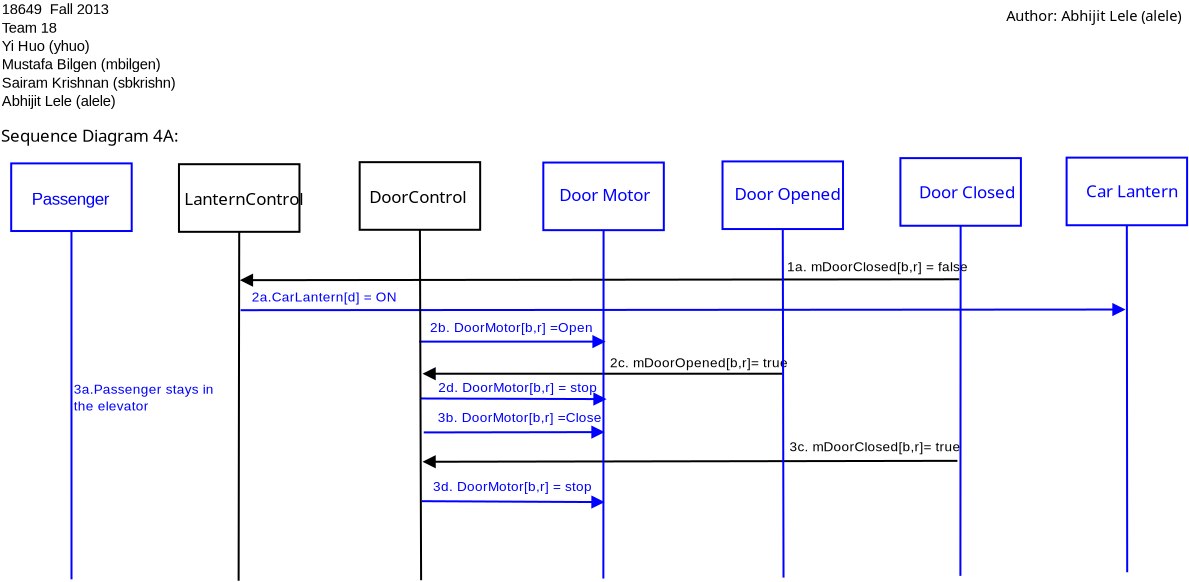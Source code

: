 <?xml version="1.0" encoding="UTF-8"?>
<dia:diagram xmlns:dia="http://www.lysator.liu.se/~alla/dia/">
  <dia:layer name="Background" visible="true" active="true">
    <dia:object type="Standard - Box" version="0" id="O0">
      <dia:attribute name="obj_pos">
        <dia:point val="54.139,8.285"/>
      </dia:attribute>
      <dia:attribute name="obj_bb">
        <dia:rectangle val="54.089,8.235;60.214,11.715"/>
      </dia:attribute>
      <dia:attribute name="elem_corner">
        <dia:point val="54.139,8.285"/>
      </dia:attribute>
      <dia:attribute name="elem_width">
        <dia:real val="6.025"/>
      </dia:attribute>
      <dia:attribute name="elem_height">
        <dia:real val="3.381"/>
      </dia:attribute>
      <dia:attribute name="border_width">
        <dia:real val="0.1"/>
      </dia:attribute>
      <dia:attribute name="border_color">
        <dia:color val="#0000ff"/>
      </dia:attribute>
      <dia:attribute name="show_background">
        <dia:boolean val="true"/>
      </dia:attribute>
    </dia:object>
    <dia:object type="Standard - Box" version="0" id="O1">
      <dia:attribute name="obj_pos">
        <dia:point val="9.757,8.614"/>
      </dia:attribute>
      <dia:attribute name="obj_bb">
        <dia:rectangle val="9.707,8.564;15.832,12.045"/>
      </dia:attribute>
      <dia:attribute name="elem_corner">
        <dia:point val="9.757,8.614"/>
      </dia:attribute>
      <dia:attribute name="elem_width">
        <dia:real val="6.025"/>
      </dia:attribute>
      <dia:attribute name="elem_height">
        <dia:real val="3.381"/>
      </dia:attribute>
      <dia:attribute name="border_width">
        <dia:real val="0.1"/>
      </dia:attribute>
      <dia:attribute name="show_background">
        <dia:boolean val="true"/>
      </dia:attribute>
    </dia:object>
    <dia:object type="Standard - Box" version="0" id="O2">
      <dia:attribute name="obj_pos">
        <dia:point val="18.792,8.512"/>
      </dia:attribute>
      <dia:attribute name="obj_bb">
        <dia:rectangle val="18.742,8.462;24.867,11.943"/>
      </dia:attribute>
      <dia:attribute name="elem_corner">
        <dia:point val="18.792,8.512"/>
      </dia:attribute>
      <dia:attribute name="elem_width">
        <dia:real val="6.025"/>
      </dia:attribute>
      <dia:attribute name="elem_height">
        <dia:real val="3.381"/>
      </dia:attribute>
      <dia:attribute name="border_width">
        <dia:real val="0.1"/>
      </dia:attribute>
      <dia:attribute name="show_background">
        <dia:boolean val="true"/>
      </dia:attribute>
    </dia:object>
    <dia:object type="Standard - Box" version="0" id="O3">
      <dia:attribute name="obj_pos">
        <dia:point val="27.975,8.531"/>
      </dia:attribute>
      <dia:attribute name="obj_bb">
        <dia:rectangle val="27.925,8.481;34.05,11.961"/>
      </dia:attribute>
      <dia:attribute name="elem_corner">
        <dia:point val="27.975,8.531"/>
      </dia:attribute>
      <dia:attribute name="elem_width">
        <dia:real val="6.025"/>
      </dia:attribute>
      <dia:attribute name="elem_height">
        <dia:real val="3.381"/>
      </dia:attribute>
      <dia:attribute name="border_width">
        <dia:real val="0.1"/>
      </dia:attribute>
      <dia:attribute name="border_color">
        <dia:color val="#0000ff"/>
      </dia:attribute>
      <dia:attribute name="show_background">
        <dia:boolean val="true"/>
      </dia:attribute>
    </dia:object>
    <dia:object type="Standard - Box" version="0" id="O4">
      <dia:attribute name="obj_pos">
        <dia:point val="45.829,8.31"/>
      </dia:attribute>
      <dia:attribute name="obj_bb">
        <dia:rectangle val="45.779,8.26;51.904,11.74"/>
      </dia:attribute>
      <dia:attribute name="elem_corner">
        <dia:point val="45.829,8.31"/>
      </dia:attribute>
      <dia:attribute name="elem_width">
        <dia:real val="6.025"/>
      </dia:attribute>
      <dia:attribute name="elem_height">
        <dia:real val="3.381"/>
      </dia:attribute>
      <dia:attribute name="border_width">
        <dia:real val="0.1"/>
      </dia:attribute>
      <dia:attribute name="border_color">
        <dia:color val="#0000ff"/>
      </dia:attribute>
      <dia:attribute name="show_background">
        <dia:boolean val="true"/>
      </dia:attribute>
    </dia:object>
    <dia:object type="Standard - Box" version="0" id="O5">
      <dia:attribute name="obj_pos">
        <dia:point val="36.935,8.475"/>
      </dia:attribute>
      <dia:attribute name="obj_bb">
        <dia:rectangle val="36.885,8.425;43.01,11.905"/>
      </dia:attribute>
      <dia:attribute name="elem_corner">
        <dia:point val="36.935,8.475"/>
      </dia:attribute>
      <dia:attribute name="elem_width">
        <dia:real val="6.025"/>
      </dia:attribute>
      <dia:attribute name="elem_height">
        <dia:real val="3.381"/>
      </dia:attribute>
      <dia:attribute name="border_width">
        <dia:real val="0.1"/>
      </dia:attribute>
      <dia:attribute name="border_color">
        <dia:color val="#0000ff"/>
      </dia:attribute>
      <dia:attribute name="show_background">
        <dia:boolean val="true"/>
      </dia:attribute>
    </dia:object>
    <dia:object type="Standard - Box" version="0" id="O6">
      <dia:attribute name="obj_pos">
        <dia:point val="1.369,8.574"/>
      </dia:attribute>
      <dia:attribute name="obj_bb">
        <dia:rectangle val="1.319,8.524;7.444,12.004"/>
      </dia:attribute>
      <dia:attribute name="elem_corner">
        <dia:point val="1.369,8.574"/>
      </dia:attribute>
      <dia:attribute name="elem_width">
        <dia:real val="6.025"/>
      </dia:attribute>
      <dia:attribute name="elem_height">
        <dia:real val="3.381"/>
      </dia:attribute>
      <dia:attribute name="border_width">
        <dia:real val="0.1"/>
      </dia:attribute>
      <dia:attribute name="border_color">
        <dia:color val="#0000ff"/>
      </dia:attribute>
      <dia:attribute name="show_background">
        <dia:boolean val="true"/>
      </dia:attribute>
    </dia:object>
    <dia:object type="Standard - Text" version="1" id="O7">
      <dia:attribute name="obj_pos">
        <dia:point val="2.396,10.636"/>
      </dia:attribute>
      <dia:attribute name="obj_bb">
        <dia:rectangle val="2.396,9.868;6.456,10.816"/>
      </dia:attribute>
      <dia:attribute name="text">
        <dia:composite type="text">
          <dia:attribute name="string">
            <dia:string>#Passenger#</dia:string>
          </dia:attribute>
          <dia:attribute name="font">
            <dia:font family="Arial" style="0" name="Helvetica"/>
          </dia:attribute>
          <dia:attribute name="height">
            <dia:real val="1.058"/>
          </dia:attribute>
          <dia:attribute name="pos">
            <dia:point val="2.396,10.636"/>
          </dia:attribute>
          <dia:attribute name="color">
            <dia:color val="#0000ff"/>
          </dia:attribute>
          <dia:attribute name="alignment">
            <dia:enum val="0"/>
          </dia:attribute>
        </dia:composite>
      </dia:attribute>
      <dia:attribute name="valign">
        <dia:enum val="3"/>
      </dia:attribute>
    </dia:object>
    <dia:object type="Standard - Text" version="1" id="O8">
      <dia:attribute name="obj_pos">
        <dia:point val="10.026,10.659"/>
      </dia:attribute>
      <dia:attribute name="obj_bb">
        <dia:rectangle val="10.026,9.811;15.553,10.834"/>
      </dia:attribute>
      <dia:attribute name="text">
        <dia:composite type="text">
          <dia:attribute name="string">
            <dia:string>#LanternControl#</dia:string>
          </dia:attribute>
          <dia:attribute name="font">
            <dia:font family="sans" style="0" name="Helvetica"/>
          </dia:attribute>
          <dia:attribute name="height">
            <dia:real val="1.058"/>
          </dia:attribute>
          <dia:attribute name="pos">
            <dia:point val="10.026,10.659"/>
          </dia:attribute>
          <dia:attribute name="color">
            <dia:color val="#000000"/>
          </dia:attribute>
          <dia:attribute name="alignment">
            <dia:enum val="0"/>
          </dia:attribute>
        </dia:composite>
      </dia:attribute>
      <dia:attribute name="valign">
        <dia:enum val="3"/>
      </dia:attribute>
    </dia:object>
    <dia:object type="Standard - Text" version="1" id="O9">
      <dia:attribute name="obj_pos">
        <dia:point val="19.276,10.559"/>
      </dia:attribute>
      <dia:attribute name="obj_bb">
        <dia:rectangle val="19.276,9.711;23.759,10.734"/>
      </dia:attribute>
      <dia:attribute name="text">
        <dia:composite type="text">
          <dia:attribute name="string">
            <dia:string>#DoorControl#</dia:string>
          </dia:attribute>
          <dia:attribute name="font">
            <dia:font family="sans" style="0" name="Helvetica"/>
          </dia:attribute>
          <dia:attribute name="height">
            <dia:real val="1.058"/>
          </dia:attribute>
          <dia:attribute name="pos">
            <dia:point val="19.276,10.559"/>
          </dia:attribute>
          <dia:attribute name="color">
            <dia:color val="#000000"/>
          </dia:attribute>
          <dia:attribute name="alignment">
            <dia:enum val="0"/>
          </dia:attribute>
        </dia:composite>
      </dia:attribute>
      <dia:attribute name="valign">
        <dia:enum val="3"/>
      </dia:attribute>
    </dia:object>
    <dia:object type="Standard - Text" version="1" id="O10">
      <dia:attribute name="obj_pos">
        <dia:point val="28.776,10.459"/>
      </dia:attribute>
      <dia:attribute name="obj_bb">
        <dia:rectangle val="28.776,9.611;33.001,10.634"/>
      </dia:attribute>
      <dia:attribute name="text">
        <dia:composite type="text">
          <dia:attribute name="string">
            <dia:string>#Door Motor#</dia:string>
          </dia:attribute>
          <dia:attribute name="font">
            <dia:font family="sans" style="0" name="Helvetica"/>
          </dia:attribute>
          <dia:attribute name="height">
            <dia:real val="1.058"/>
          </dia:attribute>
          <dia:attribute name="pos">
            <dia:point val="28.776,10.459"/>
          </dia:attribute>
          <dia:attribute name="color">
            <dia:color val="#0000ff"/>
          </dia:attribute>
          <dia:attribute name="alignment">
            <dia:enum val="0"/>
          </dia:attribute>
        </dia:composite>
      </dia:attribute>
      <dia:attribute name="valign">
        <dia:enum val="3"/>
      </dia:attribute>
    </dia:object>
    <dia:object type="Standard - Text" version="1" id="O11">
      <dia:attribute name="obj_pos">
        <dia:point val="37.539,10.403"/>
      </dia:attribute>
      <dia:attribute name="obj_bb">
        <dia:rectangle val="37.539,9.555;42.501,10.578"/>
      </dia:attribute>
      <dia:attribute name="text">
        <dia:composite type="text">
          <dia:attribute name="string">
            <dia:string>#Door Opened#</dia:string>
          </dia:attribute>
          <dia:attribute name="font">
            <dia:font family="sans" style="0" name="Helvetica"/>
          </dia:attribute>
          <dia:attribute name="height">
            <dia:real val="1.058"/>
          </dia:attribute>
          <dia:attribute name="pos">
            <dia:point val="37.539,10.403"/>
          </dia:attribute>
          <dia:attribute name="color">
            <dia:color val="#0000ff"/>
          </dia:attribute>
          <dia:attribute name="alignment">
            <dia:enum val="0"/>
          </dia:attribute>
        </dia:composite>
      </dia:attribute>
      <dia:attribute name="valign">
        <dia:enum val="3"/>
      </dia:attribute>
    </dia:object>
    <dia:object type="Standard - Text" version="1" id="O12">
      <dia:attribute name="obj_pos">
        <dia:point val="46.756,10.315"/>
      </dia:attribute>
      <dia:attribute name="obj_bb">
        <dia:rectangle val="46.756,9.468;51.273,10.49"/>
      </dia:attribute>
      <dia:attribute name="text">
        <dia:composite type="text">
          <dia:attribute name="string">
            <dia:string>#Door Closed#</dia:string>
          </dia:attribute>
          <dia:attribute name="font">
            <dia:font family="sans" style="0" name="Helvetica"/>
          </dia:attribute>
          <dia:attribute name="height">
            <dia:real val="1.058"/>
          </dia:attribute>
          <dia:attribute name="pos">
            <dia:point val="46.756,10.315"/>
          </dia:attribute>
          <dia:attribute name="color">
            <dia:color val="#0000ff"/>
          </dia:attribute>
          <dia:attribute name="alignment">
            <dia:enum val="0"/>
          </dia:attribute>
        </dia:composite>
      </dia:attribute>
      <dia:attribute name="valign">
        <dia:enum val="3"/>
      </dia:attribute>
    </dia:object>
    <dia:object type="Standard - Text" version="1" id="O13">
      <dia:attribute name="obj_pos">
        <dia:point val="55.106,10.265"/>
      </dia:attribute>
      <dia:attribute name="obj_bb">
        <dia:rectangle val="55.106,9.418;59.476,10.44"/>
      </dia:attribute>
      <dia:attribute name="text">
        <dia:composite type="text">
          <dia:attribute name="string">
            <dia:string>#Car Lantern#</dia:string>
          </dia:attribute>
          <dia:attribute name="font">
            <dia:font family="sans" style="0" name="Helvetica"/>
          </dia:attribute>
          <dia:attribute name="height">
            <dia:real val="1.058"/>
          </dia:attribute>
          <dia:attribute name="pos">
            <dia:point val="55.106,10.265"/>
          </dia:attribute>
          <dia:attribute name="color">
            <dia:color val="#0000ff"/>
          </dia:attribute>
          <dia:attribute name="alignment">
            <dia:enum val="0"/>
          </dia:attribute>
        </dia:composite>
      </dia:attribute>
      <dia:attribute name="valign">
        <dia:enum val="3"/>
      </dia:attribute>
    </dia:object>
    <dia:object type="Standard - Line" version="0" id="O14">
      <dia:attribute name="obj_pos">
        <dia:point val="12.839,15.913"/>
      </dia:attribute>
      <dia:attribute name="obj_bb">
        <dia:rectangle val="12.789,15.55;57.137,16.212"/>
      </dia:attribute>
      <dia:attribute name="conn_endpoints">
        <dia:point val="12.839,15.913"/>
        <dia:point val="57.025,15.881"/>
      </dia:attribute>
      <dia:attribute name="numcp">
        <dia:int val="1"/>
      </dia:attribute>
      <dia:attribute name="line_color">
        <dia:color val="#0000ff"/>
      </dia:attribute>
      <dia:attribute name="end_arrow">
        <dia:enum val="3"/>
      </dia:attribute>
      <dia:attribute name="end_arrow_length">
        <dia:real val="0.5"/>
      </dia:attribute>
      <dia:attribute name="end_arrow_width">
        <dia:real val="0.5"/>
      </dia:attribute>
    </dia:object>
    <dia:object type="Standard - Text" version="1" id="O15">
      <dia:attribute name="obj_pos">
        <dia:point val="13.393,15.48"/>
      </dia:attribute>
      <dia:attribute name="obj_bb">
        <dia:rectangle val="13.393,14.867;20.268,15.622"/>
      </dia:attribute>
      <dia:attribute name="text">
        <dia:composite type="text">
          <dia:attribute name="string">
            <dia:string>#2a.CarLantern[d] = ON#</dia:string>
          </dia:attribute>
          <dia:attribute name="font">
            <dia:font family="Arial" style="0" name="Helvetica"/>
          </dia:attribute>
          <dia:attribute name="height">
            <dia:real val="0.847"/>
          </dia:attribute>
          <dia:attribute name="pos">
            <dia:point val="13.393,15.48"/>
          </dia:attribute>
          <dia:attribute name="color">
            <dia:color val="#0000ff"/>
          </dia:attribute>
          <dia:attribute name="alignment">
            <dia:enum val="0"/>
          </dia:attribute>
        </dia:composite>
      </dia:attribute>
      <dia:attribute name="valign">
        <dia:enum val="3"/>
      </dia:attribute>
    </dia:object>
    <dia:object type="Standard - Line" version="0" id="O16">
      <dia:attribute name="obj_pos">
        <dia:point val="21.767,17.485"/>
      </dia:attribute>
      <dia:attribute name="obj_bb">
        <dia:rectangle val="21.716,17.154;31.14,17.816"/>
      </dia:attribute>
      <dia:attribute name="conn_endpoints">
        <dia:point val="21.767,17.485"/>
        <dia:point val="31.028,17.485"/>
      </dia:attribute>
      <dia:attribute name="numcp">
        <dia:int val="1"/>
      </dia:attribute>
      <dia:attribute name="line_color">
        <dia:color val="#0000ff"/>
      </dia:attribute>
      <dia:attribute name="end_arrow">
        <dia:enum val="3"/>
      </dia:attribute>
      <dia:attribute name="end_arrow_length">
        <dia:real val="0.5"/>
      </dia:attribute>
      <dia:attribute name="end_arrow_width">
        <dia:real val="0.5"/>
      </dia:attribute>
    </dia:object>
    <dia:object type="Standard - Text" version="1" id="O17">
      <dia:attribute name="obj_pos">
        <dia:point val="22.305,17.009"/>
      </dia:attribute>
      <dia:attribute name="obj_bb">
        <dia:rectangle val="22.305,16.396;30.045,17.151"/>
      </dia:attribute>
      <dia:attribute name="text">
        <dia:composite type="text">
          <dia:attribute name="string">
            <dia:string>#2b. DoorMotor[b,r] =Open#</dia:string>
          </dia:attribute>
          <dia:attribute name="font">
            <dia:font family="Arial" style="0" name="Helvetica"/>
          </dia:attribute>
          <dia:attribute name="height">
            <dia:real val="0.847"/>
          </dia:attribute>
          <dia:attribute name="pos">
            <dia:point val="22.305,17.009"/>
          </dia:attribute>
          <dia:attribute name="color">
            <dia:color val="#0000ff"/>
          </dia:attribute>
          <dia:attribute name="alignment">
            <dia:enum val="0"/>
          </dia:attribute>
        </dia:composite>
      </dia:attribute>
      <dia:attribute name="valign">
        <dia:enum val="3"/>
      </dia:attribute>
    </dia:object>
    <dia:object type="Standard - Line" version="0" id="O18">
      <dia:attribute name="obj_pos">
        <dia:point val="39.923,19.09"/>
      </dia:attribute>
      <dia:attribute name="obj_bb">
        <dia:rectangle val="21.884,18.759;39.973,19.421"/>
      </dia:attribute>
      <dia:attribute name="conn_endpoints">
        <dia:point val="39.923,19.09"/>
        <dia:point val="21.996,19.09"/>
      </dia:attribute>
      <dia:attribute name="numcp">
        <dia:int val="1"/>
      </dia:attribute>
      <dia:attribute name="end_arrow">
        <dia:enum val="3"/>
      </dia:attribute>
      <dia:attribute name="end_arrow_length">
        <dia:real val="0.5"/>
      </dia:attribute>
      <dia:attribute name="end_arrow_width">
        <dia:real val="0.5"/>
      </dia:attribute>
    </dia:object>
    <dia:object type="Standard - Text" version="1" id="O19">
      <dia:attribute name="obj_pos">
        <dia:point val="31.312,18.771"/>
      </dia:attribute>
      <dia:attribute name="obj_bb">
        <dia:rectangle val="31.312,18.159;39.77,18.914"/>
      </dia:attribute>
      <dia:attribute name="text">
        <dia:composite type="text">
          <dia:attribute name="string">
            <dia:string>#2c. mDoorOpened[b,r]= true#</dia:string>
          </dia:attribute>
          <dia:attribute name="font">
            <dia:font family="Arial" style="0" name="Helvetica"/>
          </dia:attribute>
          <dia:attribute name="height">
            <dia:real val="0.847"/>
          </dia:attribute>
          <dia:attribute name="pos">
            <dia:point val="31.312,18.771"/>
          </dia:attribute>
          <dia:attribute name="color">
            <dia:color val="#000000"/>
          </dia:attribute>
          <dia:attribute name="alignment">
            <dia:enum val="0"/>
          </dia:attribute>
        </dia:composite>
      </dia:attribute>
      <dia:attribute name="valign">
        <dia:enum val="3"/>
      </dia:attribute>
    </dia:object>
    <dia:object type="Standard - Line" version="0" id="O20">
      <dia:attribute name="obj_pos">
        <dia:point val="21.812,20.328"/>
      </dia:attribute>
      <dia:attribute name="obj_bb">
        <dia:rectangle val="21.762,20.026;31.188,20.688"/>
      </dia:attribute>
      <dia:attribute name="conn_endpoints">
        <dia:point val="21.812,20.328"/>
        <dia:point val="31.076,20.359"/>
      </dia:attribute>
      <dia:attribute name="numcp">
        <dia:int val="1"/>
      </dia:attribute>
      <dia:attribute name="line_color">
        <dia:color val="#0000ff"/>
      </dia:attribute>
      <dia:attribute name="end_arrow">
        <dia:enum val="3"/>
      </dia:attribute>
      <dia:attribute name="end_arrow_length">
        <dia:real val="0.5"/>
      </dia:attribute>
      <dia:attribute name="end_arrow_width">
        <dia:real val="0.5"/>
      </dia:attribute>
    </dia:object>
    <dia:object type="Standard - Text" version="1" id="O21">
      <dia:attribute name="obj_pos">
        <dia:point val="22.718,20.009"/>
      </dia:attribute>
      <dia:attribute name="obj_bb">
        <dia:rectangle val="22.718,19.396;30.267,20.151"/>
      </dia:attribute>
      <dia:attribute name="text">
        <dia:composite type="text">
          <dia:attribute name="string">
            <dia:string>#2d. DoorMotor[b,r] = stop#</dia:string>
          </dia:attribute>
          <dia:attribute name="font">
            <dia:font family="Arial" style="0" name="Helvetica"/>
          </dia:attribute>
          <dia:attribute name="height">
            <dia:real val="0.847"/>
          </dia:attribute>
          <dia:attribute name="pos">
            <dia:point val="22.718,20.009"/>
          </dia:attribute>
          <dia:attribute name="color">
            <dia:color val="#0000ff"/>
          </dia:attribute>
          <dia:attribute name="alignment">
            <dia:enum val="0"/>
          </dia:attribute>
        </dia:composite>
      </dia:attribute>
      <dia:attribute name="valign">
        <dia:enum val="3"/>
      </dia:attribute>
    </dia:object>
    <dia:object type="Standard - Line" version="0" id="O22">
      <dia:attribute name="obj_pos">
        <dia:point val="21.996,22.025"/>
      </dia:attribute>
      <dia:attribute name="obj_bb">
        <dia:rectangle val="21.946,21.679;31.088,22.341"/>
      </dia:attribute>
      <dia:attribute name="conn_endpoints">
        <dia:point val="21.996,22.025"/>
        <dia:point val="30.976,22.009"/>
      </dia:attribute>
      <dia:attribute name="numcp">
        <dia:int val="1"/>
      </dia:attribute>
      <dia:attribute name="line_color">
        <dia:color val="#0000ff"/>
      </dia:attribute>
      <dia:attribute name="end_arrow">
        <dia:enum val="3"/>
      </dia:attribute>
      <dia:attribute name="end_arrow_length">
        <dia:real val="0.5"/>
      </dia:attribute>
      <dia:attribute name="end_arrow_width">
        <dia:real val="0.5"/>
      </dia:attribute>
    </dia:object>
    <dia:object type="Standard - Line" version="0" id="O23">
      <dia:attribute name="obj_pos">
        <dia:point val="48.68,23.446"/>
      </dia:attribute>
      <dia:attribute name="obj_bb">
        <dia:rectangle val="21.884,23.16;48.73,23.822"/>
      </dia:attribute>
      <dia:attribute name="conn_endpoints">
        <dia:point val="48.68,23.446"/>
        <dia:point val="21.996,23.492"/>
      </dia:attribute>
      <dia:attribute name="numcp">
        <dia:int val="1"/>
      </dia:attribute>
      <dia:attribute name="end_arrow">
        <dia:enum val="3"/>
      </dia:attribute>
      <dia:attribute name="end_arrow_length">
        <dia:real val="0.5"/>
      </dia:attribute>
      <dia:attribute name="end_arrow_width">
        <dia:real val="0.5"/>
      </dia:attribute>
    </dia:object>
    <dia:object type="Standard - Line" version="0" id="O24">
      <dia:attribute name="obj_pos">
        <dia:point val="21.904,25.463"/>
      </dia:attribute>
      <dia:attribute name="obj_bb">
        <dia:rectangle val="21.854,25.175;31.088,25.837"/>
      </dia:attribute>
      <dia:attribute name="conn_endpoints">
        <dia:point val="21.904,25.463"/>
        <dia:point val="30.976,25.509"/>
      </dia:attribute>
      <dia:attribute name="numcp">
        <dia:int val="1"/>
      </dia:attribute>
      <dia:attribute name="line_color">
        <dia:color val="#0000ff"/>
      </dia:attribute>
      <dia:attribute name="end_arrow">
        <dia:enum val="3"/>
      </dia:attribute>
      <dia:attribute name="end_arrow_length">
        <dia:real val="0.5"/>
      </dia:attribute>
      <dia:attribute name="end_arrow_width">
        <dia:real val="0.5"/>
      </dia:attribute>
    </dia:object>
    <dia:object type="Standard - Text" version="1" id="O25">
      <dia:attribute name="obj_pos">
        <dia:point val="22.692,21.509"/>
      </dia:attribute>
      <dia:attribute name="obj_bb">
        <dia:rectangle val="22.692,20.896;30.507,21.651"/>
      </dia:attribute>
      <dia:attribute name="text">
        <dia:composite type="text">
          <dia:attribute name="string">
            <dia:string>#3b. DoorMotor[b,r] =Close#</dia:string>
          </dia:attribute>
          <dia:attribute name="font">
            <dia:font family="Arial" style="0" name="Helvetica"/>
          </dia:attribute>
          <dia:attribute name="height">
            <dia:real val="0.847"/>
          </dia:attribute>
          <dia:attribute name="pos">
            <dia:point val="22.692,21.509"/>
          </dia:attribute>
          <dia:attribute name="color">
            <dia:color val="#0000ff"/>
          </dia:attribute>
          <dia:attribute name="alignment">
            <dia:enum val="0"/>
          </dia:attribute>
        </dia:composite>
      </dia:attribute>
      <dia:attribute name="valign">
        <dia:enum val="3"/>
      </dia:attribute>
    </dia:object>
    <dia:object type="Standard - Text" version="1" id="O26">
      <dia:attribute name="obj_pos">
        <dia:point val="40.278,22.962"/>
      </dia:attribute>
      <dia:attribute name="obj_bb">
        <dia:rectangle val="40.278,22.349;48.433,23.105"/>
      </dia:attribute>
      <dia:attribute name="text">
        <dia:composite type="text">
          <dia:attribute name="string">
            <dia:string>#3c. mDoorClosed[b,r]= true#</dia:string>
          </dia:attribute>
          <dia:attribute name="font">
            <dia:font family="Arial" style="0" name="Helvetica"/>
          </dia:attribute>
          <dia:attribute name="height">
            <dia:real val="0.847"/>
          </dia:attribute>
          <dia:attribute name="pos">
            <dia:point val="40.278,22.962"/>
          </dia:attribute>
          <dia:attribute name="color">
            <dia:color val="#000000"/>
          </dia:attribute>
          <dia:attribute name="alignment">
            <dia:enum val="0"/>
          </dia:attribute>
        </dia:composite>
      </dia:attribute>
      <dia:attribute name="valign">
        <dia:enum val="3"/>
      </dia:attribute>
    </dia:object>
    <dia:object type="Standard - Text" version="1" id="O27">
      <dia:attribute name="obj_pos">
        <dia:point val="22.455,24.955"/>
      </dia:attribute>
      <dia:attribute name="obj_bb">
        <dia:rectangle val="22.455,24.342;30.005,25.097"/>
      </dia:attribute>
      <dia:attribute name="text">
        <dia:composite type="text">
          <dia:attribute name="string">
            <dia:string>#3d. DoorMotor[b,r] = stop#</dia:string>
          </dia:attribute>
          <dia:attribute name="font">
            <dia:font family="Arial" style="0" name="Helvetica"/>
          </dia:attribute>
          <dia:attribute name="height">
            <dia:real val="0.847"/>
          </dia:attribute>
          <dia:attribute name="pos">
            <dia:point val="22.455,24.955"/>
          </dia:attribute>
          <dia:attribute name="color">
            <dia:color val="#0000ff"/>
          </dia:attribute>
          <dia:attribute name="alignment">
            <dia:enum val="0"/>
          </dia:attribute>
        </dia:composite>
      </dia:attribute>
      <dia:attribute name="valign">
        <dia:enum val="3"/>
      </dia:attribute>
    </dia:object>
    <dia:object type="Standard - Text" version="1" id="O28">
      <dia:attribute name="obj_pos">
        <dia:point val="4.496,20.086"/>
      </dia:attribute>
      <dia:attribute name="obj_bb">
        <dia:rectangle val="4.496,19.473;11.358,21.075"/>
      </dia:attribute>
      <dia:attribute name="text">
        <dia:composite type="text">
          <dia:attribute name="string">
            <dia:string>#3a.Passenger stays in 
the elevator#</dia:string>
          </dia:attribute>
          <dia:attribute name="font">
            <dia:font family="Arial" style="0" name="Helvetica"/>
          </dia:attribute>
          <dia:attribute name="height">
            <dia:real val="0.847"/>
          </dia:attribute>
          <dia:attribute name="pos">
            <dia:point val="4.496,20.086"/>
          </dia:attribute>
          <dia:attribute name="color">
            <dia:color val="#0000ff"/>
          </dia:attribute>
          <dia:attribute name="alignment">
            <dia:enum val="0"/>
          </dia:attribute>
        </dia:composite>
      </dia:attribute>
      <dia:attribute name="valign">
        <dia:enum val="3"/>
      </dia:attribute>
    </dia:object>
    <dia:object type="Standard - Line" version="0" id="O29">
      <dia:attribute name="obj_pos">
        <dia:point val="48.772,14.368"/>
      </dia:attribute>
      <dia:attribute name="obj_bb">
        <dia:rectangle val="12.752,14.082;48.822,14.743"/>
      </dia:attribute>
      <dia:attribute name="conn_endpoints">
        <dia:point val="48.772,14.368"/>
        <dia:point val="12.864,14.413"/>
      </dia:attribute>
      <dia:attribute name="numcp">
        <dia:int val="1"/>
      </dia:attribute>
      <dia:attribute name="end_arrow">
        <dia:enum val="3"/>
      </dia:attribute>
      <dia:attribute name="end_arrow_length">
        <dia:real val="0.5"/>
      </dia:attribute>
      <dia:attribute name="end_arrow_width">
        <dia:real val="0.5"/>
      </dia:attribute>
    </dia:object>
    <dia:object type="Standard - Text" version="1" id="O30">
      <dia:attribute name="obj_pos">
        <dia:point val="40.158,13.963"/>
      </dia:attribute>
      <dia:attribute name="obj_bb">
        <dia:rectangle val="40.158,13.35;48.803,14.105"/>
      </dia:attribute>
      <dia:attribute name="text">
        <dia:composite type="text">
          <dia:attribute name="string">
            <dia:string>#1a. mDoorClosed[b,r] = false#</dia:string>
          </dia:attribute>
          <dia:attribute name="font">
            <dia:font family="Arial" style="0" name="Helvetica"/>
          </dia:attribute>
          <dia:attribute name="height">
            <dia:real val="0.847"/>
          </dia:attribute>
          <dia:attribute name="pos">
            <dia:point val="40.158,13.963"/>
          </dia:attribute>
          <dia:attribute name="color">
            <dia:color val="#000000"/>
          </dia:attribute>
          <dia:attribute name="alignment">
            <dia:enum val="0"/>
          </dia:attribute>
        </dia:composite>
      </dia:attribute>
      <dia:attribute name="valign">
        <dia:enum val="3"/>
      </dia:attribute>
    </dia:object>
    <dia:object type="Standard - Text" version="1" id="O31">
      <dia:attribute name="obj_pos">
        <dia:point val="0.859,7.491"/>
      </dia:attribute>
      <dia:attribute name="obj_bb">
        <dia:rectangle val="0.859,6.643;9.412,7.666"/>
      </dia:attribute>
      <dia:attribute name="text">
        <dia:composite type="text">
          <dia:attribute name="string">
            <dia:string>#Sequence Diagram 4A:#</dia:string>
          </dia:attribute>
          <dia:attribute name="font">
            <dia:font family="sans" style="0" name="Helvetica"/>
          </dia:attribute>
          <dia:attribute name="height">
            <dia:real val="1.058"/>
          </dia:attribute>
          <dia:attribute name="pos">
            <dia:point val="0.859,7.491"/>
          </dia:attribute>
          <dia:attribute name="color">
            <dia:color val="#000000"/>
          </dia:attribute>
          <dia:attribute name="alignment">
            <dia:enum val="0"/>
          </dia:attribute>
        </dia:composite>
      </dia:attribute>
      <dia:attribute name="valign">
        <dia:enum val="3"/>
      </dia:attribute>
    </dia:object>
    <dia:object type="Standard - Text" version="1" id="O32">
      <dia:attribute name="obj_pos">
        <dia:point val="2.971,4.017"/>
      </dia:attribute>
      <dia:attribute name="obj_bb">
        <dia:rectangle val="2.971,3.437;2.971,4.152"/>
      </dia:attribute>
      <dia:attribute name="text">
        <dia:composite type="text">
          <dia:attribute name="string">
            <dia:string>##</dia:string>
          </dia:attribute>
          <dia:attribute name="font">
            <dia:font family="Arial" style="0" name="Helvetica"/>
          </dia:attribute>
          <dia:attribute name="height">
            <dia:real val="0.8"/>
          </dia:attribute>
          <dia:attribute name="pos">
            <dia:point val="2.971,4.017"/>
          </dia:attribute>
          <dia:attribute name="color">
            <dia:color val="#000000"/>
          </dia:attribute>
          <dia:attribute name="alignment">
            <dia:enum val="0"/>
          </dia:attribute>
        </dia:composite>
      </dia:attribute>
      <dia:attribute name="valign">
        <dia:enum val="3"/>
      </dia:attribute>
    </dia:object>
    <dia:object type="Standard - Text" version="1" id="O33">
      <dia:attribute name="obj_pos">
        <dia:point val="9.209,3.641"/>
      </dia:attribute>
      <dia:attribute name="obj_bb">
        <dia:rectangle val="9.209,3.001;9.209,3.773"/>
      </dia:attribute>
      <dia:attribute name="text">
        <dia:composite type="text">
          <dia:attribute name="string">
            <dia:string>##</dia:string>
          </dia:attribute>
          <dia:attribute name="font">
            <dia:font family="sans" style="0" name="Helvetica"/>
          </dia:attribute>
          <dia:attribute name="height">
            <dia:real val="0.8"/>
          </dia:attribute>
          <dia:attribute name="pos">
            <dia:point val="9.209,3.641"/>
          </dia:attribute>
          <dia:attribute name="color">
            <dia:color val="#000000"/>
          </dia:attribute>
          <dia:attribute name="alignment">
            <dia:enum val="0"/>
          </dia:attribute>
        </dia:composite>
      </dia:attribute>
      <dia:attribute name="valign">
        <dia:enum val="3"/>
      </dia:attribute>
    </dia:object>
    <dia:object type="Standard - Text" version="1" id="O34">
      <dia:attribute name="obj_pos">
        <dia:point val="0.902,1.119"/>
      </dia:attribute>
      <dia:attribute name="obj_bb">
        <dia:rectangle val="0.902,0.454;9.777,5.86"/>
      </dia:attribute>
      <dia:attribute name="text">
        <dia:composite type="text">
          <dia:attribute name="string">
            <dia:string>#18649  Fall 2013
Team 18
Yi Huo (yhuo)
Mustafa Bilgen (mbilgen)
Sairam Krishnan (sbkrishn)
Abhijit Lele (alele)#</dia:string>
          </dia:attribute>
          <dia:attribute name="font">
            <dia:font family="Arial" style="0" name="Helvetica"/>
          </dia:attribute>
          <dia:attribute name="height">
            <dia:real val="0.917"/>
          </dia:attribute>
          <dia:attribute name="pos">
            <dia:point val="0.902,1.119"/>
          </dia:attribute>
          <dia:attribute name="color">
            <dia:color val="#000000"/>
          </dia:attribute>
          <dia:attribute name="alignment">
            <dia:enum val="0"/>
          </dia:attribute>
        </dia:composite>
      </dia:attribute>
      <dia:attribute name="valign">
        <dia:enum val="3"/>
      </dia:attribute>
    </dia:object>
    <dia:object type="Standard - Text" version="1" id="O35">
      <dia:attribute name="obj_pos">
        <dia:point val="51.127,1.457"/>
      </dia:attribute>
      <dia:attribute name="obj_bb">
        <dia:rectangle val="51.127,0.722;59.66,1.61"/>
      </dia:attribute>
      <dia:attribute name="text">
        <dia:composite type="text">
          <dia:attribute name="string">
            <dia:string>#Author: Abhijit Lele (alele)#</dia:string>
          </dia:attribute>
          <dia:attribute name="font">
            <dia:font family="sans" style="0" name="Helvetica"/>
          </dia:attribute>
          <dia:attribute name="height">
            <dia:real val="0.917"/>
          </dia:attribute>
          <dia:attribute name="pos">
            <dia:point val="51.127,1.457"/>
          </dia:attribute>
          <dia:attribute name="color">
            <dia:color val="#000000"/>
          </dia:attribute>
          <dia:attribute name="alignment">
            <dia:enum val="0"/>
          </dia:attribute>
        </dia:composite>
      </dia:attribute>
      <dia:attribute name="valign">
        <dia:enum val="3"/>
      </dia:attribute>
    </dia:object>
    <dia:object type="Standard - Line" version="0" id="O36">
      <dia:attribute name="obj_pos">
        <dia:point val="12.77,11.995"/>
      </dia:attribute>
      <dia:attribute name="obj_bb">
        <dia:rectangle val="12.69,11.944;12.82,29.49"/>
      </dia:attribute>
      <dia:attribute name="conn_endpoints">
        <dia:point val="12.77,11.995"/>
        <dia:point val="12.74,29.44"/>
      </dia:attribute>
      <dia:attribute name="numcp">
        <dia:int val="1"/>
      </dia:attribute>
      <dia:connections>
        <dia:connection handle="0" to="O1" connection="6"/>
      </dia:connections>
    </dia:object>
    <dia:object type="Standard - Line" version="0" id="O37">
      <dia:attribute name="obj_pos">
        <dia:point val="21.805,11.893"/>
      </dia:attribute>
      <dia:attribute name="obj_bb">
        <dia:rectangle val="21.755,11.843;21.914,29.463"/>
      </dia:attribute>
      <dia:attribute name="conn_endpoints">
        <dia:point val="21.805,11.893"/>
        <dia:point val="21.864,29.413"/>
      </dia:attribute>
      <dia:attribute name="numcp">
        <dia:int val="1"/>
      </dia:attribute>
      <dia:connections>
        <dia:connection handle="0" to="O2" connection="6"/>
      </dia:connections>
    </dia:object>
    <dia:object type="Standard - Line" version="0" id="O38">
      <dia:attribute name="obj_pos">
        <dia:point val="30.988,11.912"/>
      </dia:attribute>
      <dia:attribute name="obj_bb">
        <dia:rectangle val="30.927,11.861;31.038,29.381"/>
      </dia:attribute>
      <dia:attribute name="conn_endpoints">
        <dia:point val="30.988,11.912"/>
        <dia:point val="30.977,29.331"/>
      </dia:attribute>
      <dia:attribute name="numcp">
        <dia:int val="1"/>
      </dia:attribute>
      <dia:attribute name="line_color">
        <dia:color val="#0000ff"/>
      </dia:attribute>
      <dia:connections>
        <dia:connection handle="0" to="O3" connection="6"/>
      </dia:connections>
    </dia:object>
    <dia:object type="Standard - Line" version="0" id="O39">
      <dia:attribute name="obj_pos">
        <dia:point val="4.382,11.954"/>
      </dia:attribute>
      <dia:attribute name="obj_bb">
        <dia:rectangle val="4.332,11.904;4.434,29.42"/>
      </dia:attribute>
      <dia:attribute name="conn_endpoints">
        <dia:point val="4.382,11.954"/>
        <dia:point val="4.384,29.37"/>
      </dia:attribute>
      <dia:attribute name="numcp">
        <dia:int val="1"/>
      </dia:attribute>
      <dia:attribute name="line_color">
        <dia:color val="#0000ff"/>
      </dia:attribute>
      <dia:connections>
        <dia:connection handle="0" to="O6" connection="6"/>
      </dia:connections>
    </dia:object>
    <dia:object type="Standard - Line" version="0" id="O40">
      <dia:attribute name="obj_pos">
        <dia:point val="39.948,11.855"/>
      </dia:attribute>
      <dia:attribute name="obj_bb">
        <dia:rectangle val="39.898,11.805;40.035,29.333"/>
      </dia:attribute>
      <dia:attribute name="conn_endpoints">
        <dia:point val="39.948,11.855"/>
        <dia:point val="39.985,29.283"/>
      </dia:attribute>
      <dia:attribute name="numcp">
        <dia:int val="1"/>
      </dia:attribute>
      <dia:attribute name="line_color">
        <dia:color val="#0000ff"/>
      </dia:attribute>
      <dia:connections>
        <dia:connection handle="0" to="O5" connection="6"/>
      </dia:connections>
    </dia:object>
    <dia:object type="Standard - Line" version="0" id="O41">
      <dia:attribute name="obj_pos">
        <dia:point val="48.841,11.69"/>
      </dia:attribute>
      <dia:attribute name="obj_bb">
        <dia:rectangle val="48.779,11.64;48.891,29.246"/>
      </dia:attribute>
      <dia:attribute name="conn_endpoints">
        <dia:point val="48.841,11.69"/>
        <dia:point val="48.829,29.196"/>
      </dia:attribute>
      <dia:attribute name="numcp">
        <dia:int val="1"/>
      </dia:attribute>
      <dia:attribute name="line_color">
        <dia:color val="#0000ff"/>
      </dia:attribute>
      <dia:connections>
        <dia:connection handle="0" to="O4" connection="6"/>
      </dia:connections>
    </dia:object>
    <dia:object type="Standard - Line" version="0" id="O42">
      <dia:attribute name="obj_pos">
        <dia:point val="57.151,11.665"/>
      </dia:attribute>
      <dia:attribute name="obj_bb">
        <dia:rectangle val="57.101,11.615;57.219,29.067"/>
      </dia:attribute>
      <dia:attribute name="conn_endpoints">
        <dia:point val="57.151,11.665"/>
        <dia:point val="57.169,29.017"/>
      </dia:attribute>
      <dia:attribute name="numcp">
        <dia:int val="1"/>
      </dia:attribute>
      <dia:attribute name="line_color">
        <dia:color val="#0000ff"/>
      </dia:attribute>
      <dia:connections>
        <dia:connection handle="0" to="O0" connection="6"/>
      </dia:connections>
    </dia:object>
  </dia:layer>
</dia:diagram>
